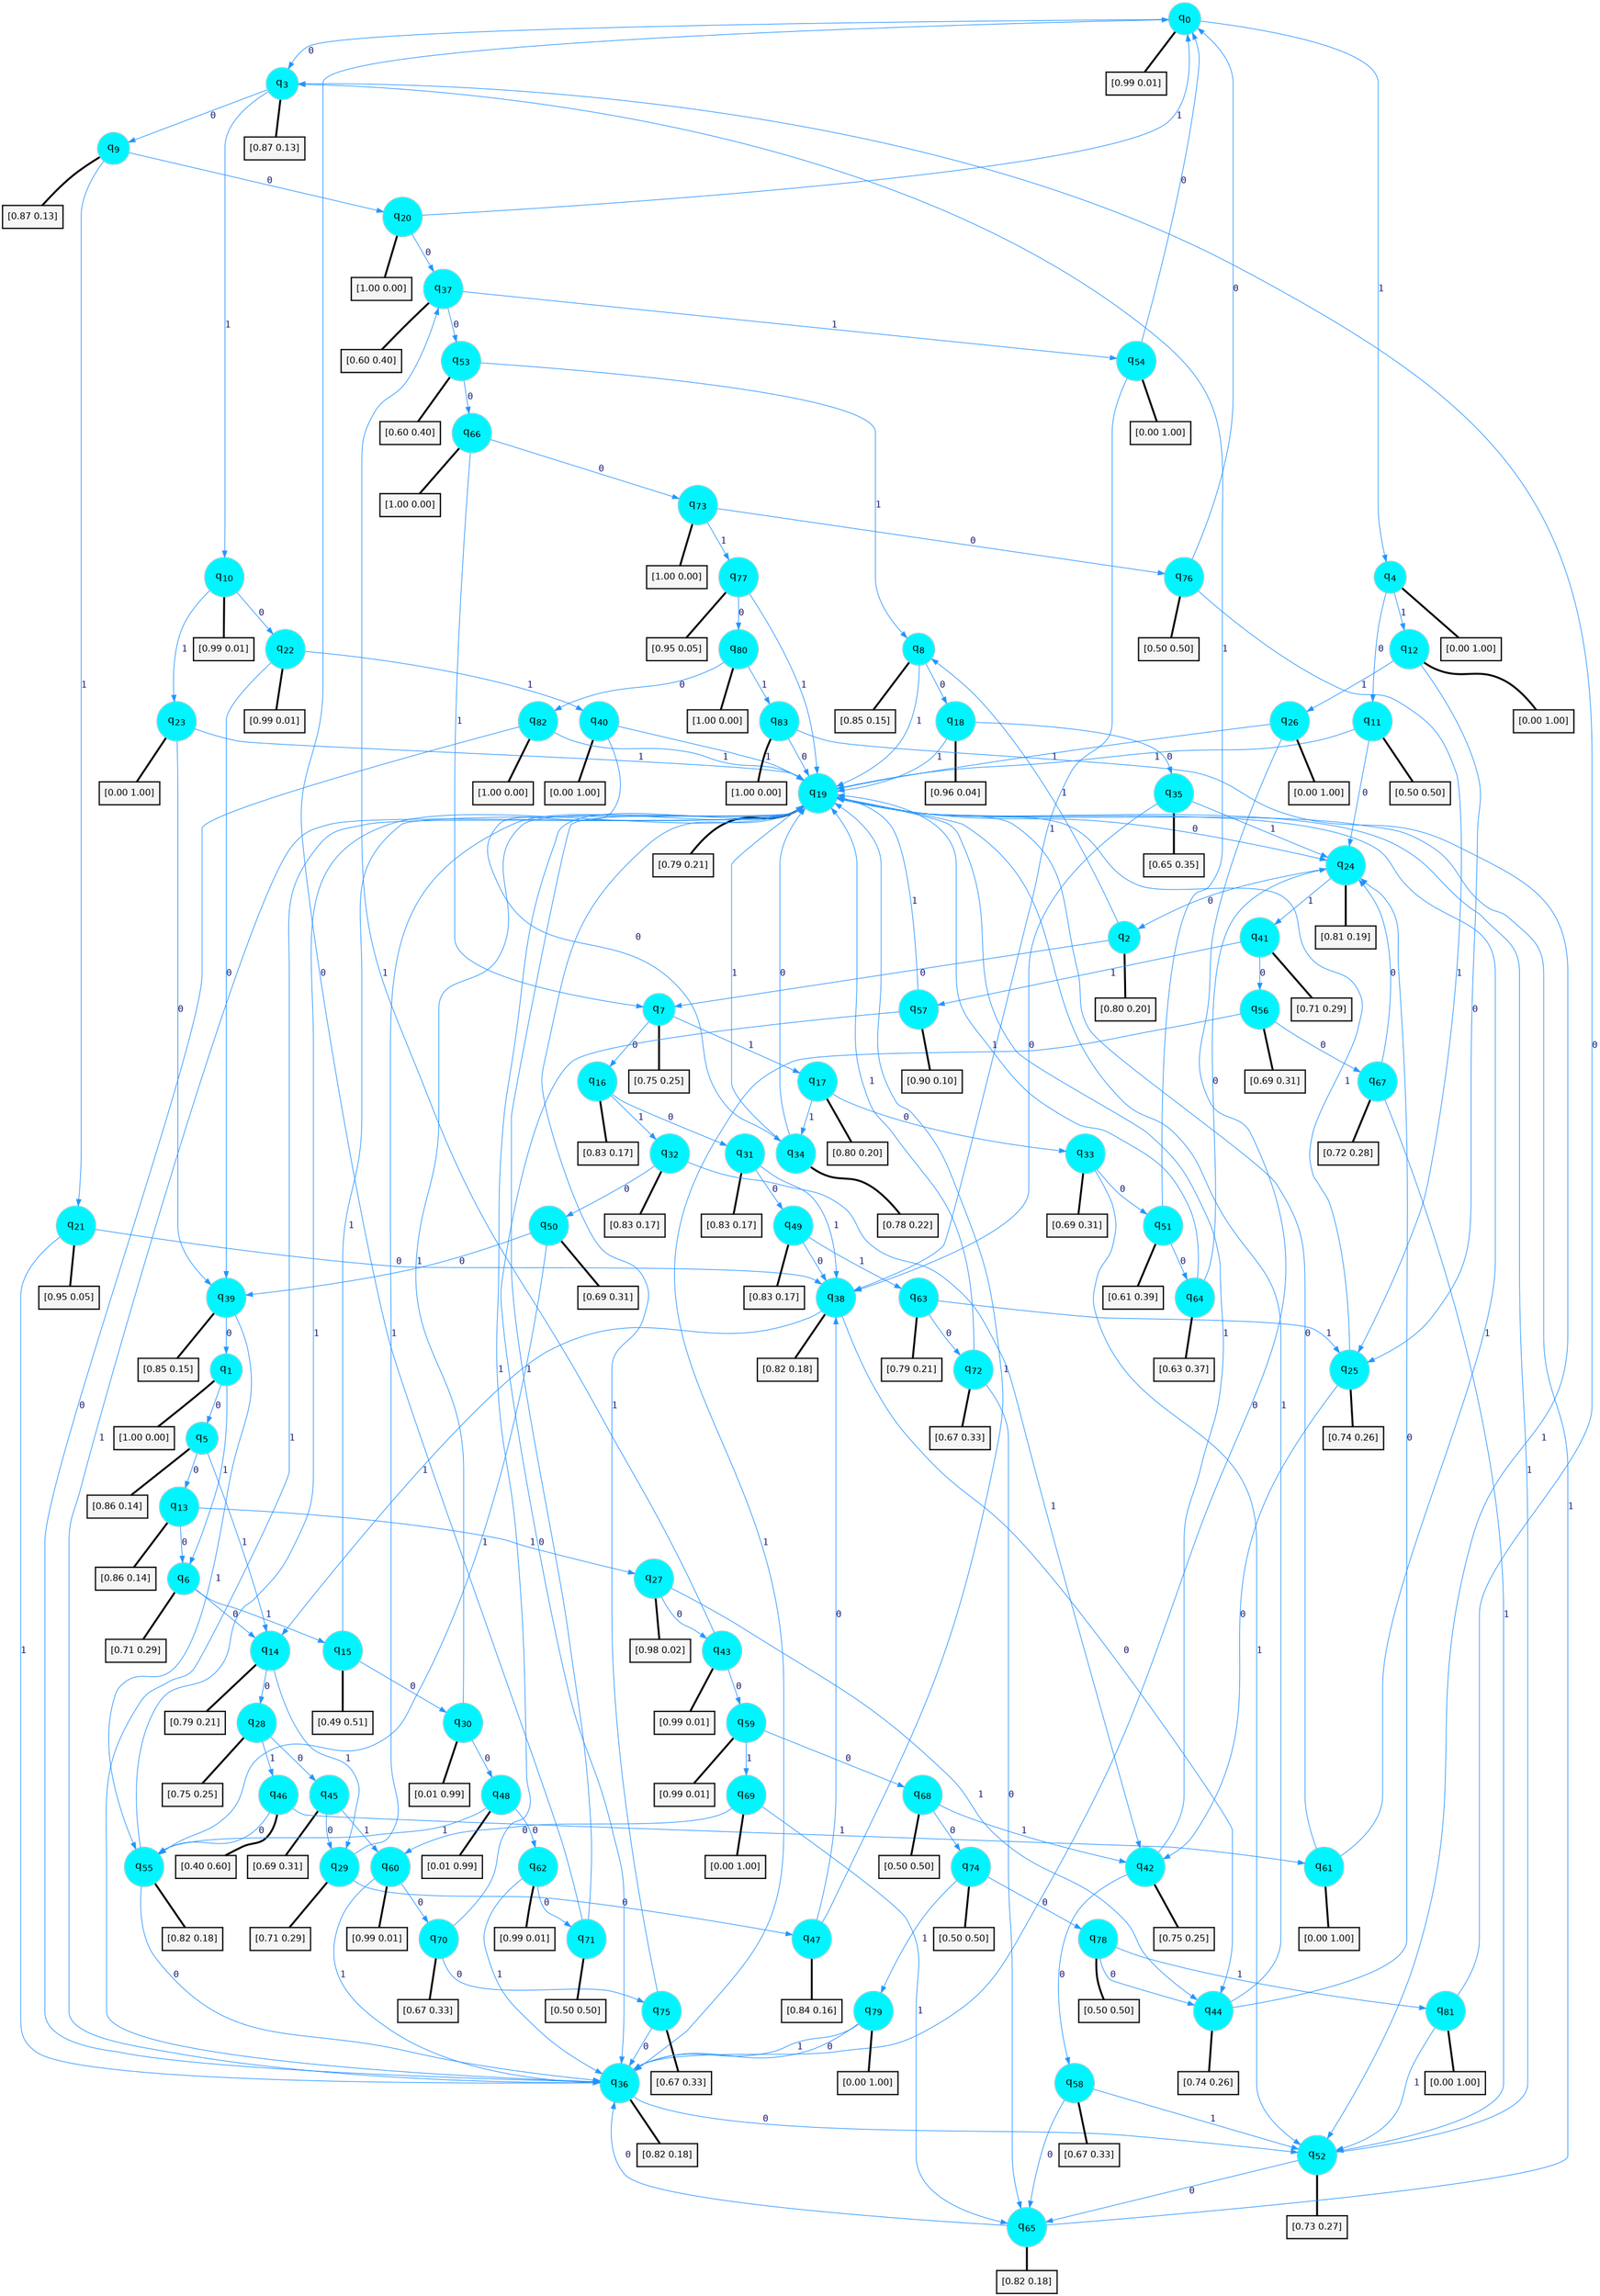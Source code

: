 digraph G {
graph [
bgcolor=transparent, dpi=300, rankdir=TD, size="40,25"];
node [
color=gray, fillcolor=turquoise1, fontcolor=black, fontname=Helvetica, fontsize=16, fontweight=bold, shape=circle, style=filled];
edge [
arrowsize=1, color=dodgerblue1, fontcolor=midnightblue, fontname=courier, fontweight=bold, penwidth=1, style=solid, weight=20];
0[label=<q<SUB>0</SUB>>];
1[label=<q<SUB>1</SUB>>];
2[label=<q<SUB>2</SUB>>];
3[label=<q<SUB>3</SUB>>];
4[label=<q<SUB>4</SUB>>];
5[label=<q<SUB>5</SUB>>];
6[label=<q<SUB>6</SUB>>];
7[label=<q<SUB>7</SUB>>];
8[label=<q<SUB>8</SUB>>];
9[label=<q<SUB>9</SUB>>];
10[label=<q<SUB>10</SUB>>];
11[label=<q<SUB>11</SUB>>];
12[label=<q<SUB>12</SUB>>];
13[label=<q<SUB>13</SUB>>];
14[label=<q<SUB>14</SUB>>];
15[label=<q<SUB>15</SUB>>];
16[label=<q<SUB>16</SUB>>];
17[label=<q<SUB>17</SUB>>];
18[label=<q<SUB>18</SUB>>];
19[label=<q<SUB>19</SUB>>];
20[label=<q<SUB>20</SUB>>];
21[label=<q<SUB>21</SUB>>];
22[label=<q<SUB>22</SUB>>];
23[label=<q<SUB>23</SUB>>];
24[label=<q<SUB>24</SUB>>];
25[label=<q<SUB>25</SUB>>];
26[label=<q<SUB>26</SUB>>];
27[label=<q<SUB>27</SUB>>];
28[label=<q<SUB>28</SUB>>];
29[label=<q<SUB>29</SUB>>];
30[label=<q<SUB>30</SUB>>];
31[label=<q<SUB>31</SUB>>];
32[label=<q<SUB>32</SUB>>];
33[label=<q<SUB>33</SUB>>];
34[label=<q<SUB>34</SUB>>];
35[label=<q<SUB>35</SUB>>];
36[label=<q<SUB>36</SUB>>];
37[label=<q<SUB>37</SUB>>];
38[label=<q<SUB>38</SUB>>];
39[label=<q<SUB>39</SUB>>];
40[label=<q<SUB>40</SUB>>];
41[label=<q<SUB>41</SUB>>];
42[label=<q<SUB>42</SUB>>];
43[label=<q<SUB>43</SUB>>];
44[label=<q<SUB>44</SUB>>];
45[label=<q<SUB>45</SUB>>];
46[label=<q<SUB>46</SUB>>];
47[label=<q<SUB>47</SUB>>];
48[label=<q<SUB>48</SUB>>];
49[label=<q<SUB>49</SUB>>];
50[label=<q<SUB>50</SUB>>];
51[label=<q<SUB>51</SUB>>];
52[label=<q<SUB>52</SUB>>];
53[label=<q<SUB>53</SUB>>];
54[label=<q<SUB>54</SUB>>];
55[label=<q<SUB>55</SUB>>];
56[label=<q<SUB>56</SUB>>];
57[label=<q<SUB>57</SUB>>];
58[label=<q<SUB>58</SUB>>];
59[label=<q<SUB>59</SUB>>];
60[label=<q<SUB>60</SUB>>];
61[label=<q<SUB>61</SUB>>];
62[label=<q<SUB>62</SUB>>];
63[label=<q<SUB>63</SUB>>];
64[label=<q<SUB>64</SUB>>];
65[label=<q<SUB>65</SUB>>];
66[label=<q<SUB>66</SUB>>];
67[label=<q<SUB>67</SUB>>];
68[label=<q<SUB>68</SUB>>];
69[label=<q<SUB>69</SUB>>];
70[label=<q<SUB>70</SUB>>];
71[label=<q<SUB>71</SUB>>];
72[label=<q<SUB>72</SUB>>];
73[label=<q<SUB>73</SUB>>];
74[label=<q<SUB>74</SUB>>];
75[label=<q<SUB>75</SUB>>];
76[label=<q<SUB>76</SUB>>];
77[label=<q<SUB>77</SUB>>];
78[label=<q<SUB>78</SUB>>];
79[label=<q<SUB>79</SUB>>];
80[label=<q<SUB>80</SUB>>];
81[label=<q<SUB>81</SUB>>];
82[label=<q<SUB>82</SUB>>];
83[label=<q<SUB>83</SUB>>];
84[label="[0.99 0.01]", shape=box,fontcolor=black, fontname=Helvetica, fontsize=14, penwidth=2, fillcolor=whitesmoke,color=black];
85[label="[1.00 0.00]", shape=box,fontcolor=black, fontname=Helvetica, fontsize=14, penwidth=2, fillcolor=whitesmoke,color=black];
86[label="[0.80 0.20]", shape=box,fontcolor=black, fontname=Helvetica, fontsize=14, penwidth=2, fillcolor=whitesmoke,color=black];
87[label="[0.87 0.13]", shape=box,fontcolor=black, fontname=Helvetica, fontsize=14, penwidth=2, fillcolor=whitesmoke,color=black];
88[label="[0.00 1.00]", shape=box,fontcolor=black, fontname=Helvetica, fontsize=14, penwidth=2, fillcolor=whitesmoke,color=black];
89[label="[0.86 0.14]", shape=box,fontcolor=black, fontname=Helvetica, fontsize=14, penwidth=2, fillcolor=whitesmoke,color=black];
90[label="[0.71 0.29]", shape=box,fontcolor=black, fontname=Helvetica, fontsize=14, penwidth=2, fillcolor=whitesmoke,color=black];
91[label="[0.75 0.25]", shape=box,fontcolor=black, fontname=Helvetica, fontsize=14, penwidth=2, fillcolor=whitesmoke,color=black];
92[label="[0.85 0.15]", shape=box,fontcolor=black, fontname=Helvetica, fontsize=14, penwidth=2, fillcolor=whitesmoke,color=black];
93[label="[0.87 0.13]", shape=box,fontcolor=black, fontname=Helvetica, fontsize=14, penwidth=2, fillcolor=whitesmoke,color=black];
94[label="[0.99 0.01]", shape=box,fontcolor=black, fontname=Helvetica, fontsize=14, penwidth=2, fillcolor=whitesmoke,color=black];
95[label="[0.50 0.50]", shape=box,fontcolor=black, fontname=Helvetica, fontsize=14, penwidth=2, fillcolor=whitesmoke,color=black];
96[label="[0.00 1.00]", shape=box,fontcolor=black, fontname=Helvetica, fontsize=14, penwidth=2, fillcolor=whitesmoke,color=black];
97[label="[0.86 0.14]", shape=box,fontcolor=black, fontname=Helvetica, fontsize=14, penwidth=2, fillcolor=whitesmoke,color=black];
98[label="[0.79 0.21]", shape=box,fontcolor=black, fontname=Helvetica, fontsize=14, penwidth=2, fillcolor=whitesmoke,color=black];
99[label="[0.49 0.51]", shape=box,fontcolor=black, fontname=Helvetica, fontsize=14, penwidth=2, fillcolor=whitesmoke,color=black];
100[label="[0.83 0.17]", shape=box,fontcolor=black, fontname=Helvetica, fontsize=14, penwidth=2, fillcolor=whitesmoke,color=black];
101[label="[0.80 0.20]", shape=box,fontcolor=black, fontname=Helvetica, fontsize=14, penwidth=2, fillcolor=whitesmoke,color=black];
102[label="[0.96 0.04]", shape=box,fontcolor=black, fontname=Helvetica, fontsize=14, penwidth=2, fillcolor=whitesmoke,color=black];
103[label="[0.79 0.21]", shape=box,fontcolor=black, fontname=Helvetica, fontsize=14, penwidth=2, fillcolor=whitesmoke,color=black];
104[label="[1.00 0.00]", shape=box,fontcolor=black, fontname=Helvetica, fontsize=14, penwidth=2, fillcolor=whitesmoke,color=black];
105[label="[0.95 0.05]", shape=box,fontcolor=black, fontname=Helvetica, fontsize=14, penwidth=2, fillcolor=whitesmoke,color=black];
106[label="[0.99 0.01]", shape=box,fontcolor=black, fontname=Helvetica, fontsize=14, penwidth=2, fillcolor=whitesmoke,color=black];
107[label="[0.00 1.00]", shape=box,fontcolor=black, fontname=Helvetica, fontsize=14, penwidth=2, fillcolor=whitesmoke,color=black];
108[label="[0.81 0.19]", shape=box,fontcolor=black, fontname=Helvetica, fontsize=14, penwidth=2, fillcolor=whitesmoke,color=black];
109[label="[0.74 0.26]", shape=box,fontcolor=black, fontname=Helvetica, fontsize=14, penwidth=2, fillcolor=whitesmoke,color=black];
110[label="[0.00 1.00]", shape=box,fontcolor=black, fontname=Helvetica, fontsize=14, penwidth=2, fillcolor=whitesmoke,color=black];
111[label="[0.98 0.02]", shape=box,fontcolor=black, fontname=Helvetica, fontsize=14, penwidth=2, fillcolor=whitesmoke,color=black];
112[label="[0.75 0.25]", shape=box,fontcolor=black, fontname=Helvetica, fontsize=14, penwidth=2, fillcolor=whitesmoke,color=black];
113[label="[0.71 0.29]", shape=box,fontcolor=black, fontname=Helvetica, fontsize=14, penwidth=2, fillcolor=whitesmoke,color=black];
114[label="[0.01 0.99]", shape=box,fontcolor=black, fontname=Helvetica, fontsize=14, penwidth=2, fillcolor=whitesmoke,color=black];
115[label="[0.83 0.17]", shape=box,fontcolor=black, fontname=Helvetica, fontsize=14, penwidth=2, fillcolor=whitesmoke,color=black];
116[label="[0.83 0.17]", shape=box,fontcolor=black, fontname=Helvetica, fontsize=14, penwidth=2, fillcolor=whitesmoke,color=black];
117[label="[0.69 0.31]", shape=box,fontcolor=black, fontname=Helvetica, fontsize=14, penwidth=2, fillcolor=whitesmoke,color=black];
118[label="[0.78 0.22]", shape=box,fontcolor=black, fontname=Helvetica, fontsize=14, penwidth=2, fillcolor=whitesmoke,color=black];
119[label="[0.65 0.35]", shape=box,fontcolor=black, fontname=Helvetica, fontsize=14, penwidth=2, fillcolor=whitesmoke,color=black];
120[label="[0.82 0.18]", shape=box,fontcolor=black, fontname=Helvetica, fontsize=14, penwidth=2, fillcolor=whitesmoke,color=black];
121[label="[0.60 0.40]", shape=box,fontcolor=black, fontname=Helvetica, fontsize=14, penwidth=2, fillcolor=whitesmoke,color=black];
122[label="[0.82 0.18]", shape=box,fontcolor=black, fontname=Helvetica, fontsize=14, penwidth=2, fillcolor=whitesmoke,color=black];
123[label="[0.85 0.15]", shape=box,fontcolor=black, fontname=Helvetica, fontsize=14, penwidth=2, fillcolor=whitesmoke,color=black];
124[label="[0.00 1.00]", shape=box,fontcolor=black, fontname=Helvetica, fontsize=14, penwidth=2, fillcolor=whitesmoke,color=black];
125[label="[0.71 0.29]", shape=box,fontcolor=black, fontname=Helvetica, fontsize=14, penwidth=2, fillcolor=whitesmoke,color=black];
126[label="[0.75 0.25]", shape=box,fontcolor=black, fontname=Helvetica, fontsize=14, penwidth=2, fillcolor=whitesmoke,color=black];
127[label="[0.99 0.01]", shape=box,fontcolor=black, fontname=Helvetica, fontsize=14, penwidth=2, fillcolor=whitesmoke,color=black];
128[label="[0.74 0.26]", shape=box,fontcolor=black, fontname=Helvetica, fontsize=14, penwidth=2, fillcolor=whitesmoke,color=black];
129[label="[0.69 0.31]", shape=box,fontcolor=black, fontname=Helvetica, fontsize=14, penwidth=2, fillcolor=whitesmoke,color=black];
130[label="[0.40 0.60]", shape=box,fontcolor=black, fontname=Helvetica, fontsize=14, penwidth=2, fillcolor=whitesmoke,color=black];
131[label="[0.84 0.16]", shape=box,fontcolor=black, fontname=Helvetica, fontsize=14, penwidth=2, fillcolor=whitesmoke,color=black];
132[label="[0.01 0.99]", shape=box,fontcolor=black, fontname=Helvetica, fontsize=14, penwidth=2, fillcolor=whitesmoke,color=black];
133[label="[0.83 0.17]", shape=box,fontcolor=black, fontname=Helvetica, fontsize=14, penwidth=2, fillcolor=whitesmoke,color=black];
134[label="[0.69 0.31]", shape=box,fontcolor=black, fontname=Helvetica, fontsize=14, penwidth=2, fillcolor=whitesmoke,color=black];
135[label="[0.61 0.39]", shape=box,fontcolor=black, fontname=Helvetica, fontsize=14, penwidth=2, fillcolor=whitesmoke,color=black];
136[label="[0.73 0.27]", shape=box,fontcolor=black, fontname=Helvetica, fontsize=14, penwidth=2, fillcolor=whitesmoke,color=black];
137[label="[0.60 0.40]", shape=box,fontcolor=black, fontname=Helvetica, fontsize=14, penwidth=2, fillcolor=whitesmoke,color=black];
138[label="[0.00 1.00]", shape=box,fontcolor=black, fontname=Helvetica, fontsize=14, penwidth=2, fillcolor=whitesmoke,color=black];
139[label="[0.82 0.18]", shape=box,fontcolor=black, fontname=Helvetica, fontsize=14, penwidth=2, fillcolor=whitesmoke,color=black];
140[label="[0.69 0.31]", shape=box,fontcolor=black, fontname=Helvetica, fontsize=14, penwidth=2, fillcolor=whitesmoke,color=black];
141[label="[0.90 0.10]", shape=box,fontcolor=black, fontname=Helvetica, fontsize=14, penwidth=2, fillcolor=whitesmoke,color=black];
142[label="[0.67 0.33]", shape=box,fontcolor=black, fontname=Helvetica, fontsize=14, penwidth=2, fillcolor=whitesmoke,color=black];
143[label="[0.99 0.01]", shape=box,fontcolor=black, fontname=Helvetica, fontsize=14, penwidth=2, fillcolor=whitesmoke,color=black];
144[label="[0.99 0.01]", shape=box,fontcolor=black, fontname=Helvetica, fontsize=14, penwidth=2, fillcolor=whitesmoke,color=black];
145[label="[0.00 1.00]", shape=box,fontcolor=black, fontname=Helvetica, fontsize=14, penwidth=2, fillcolor=whitesmoke,color=black];
146[label="[0.99 0.01]", shape=box,fontcolor=black, fontname=Helvetica, fontsize=14, penwidth=2, fillcolor=whitesmoke,color=black];
147[label="[0.79 0.21]", shape=box,fontcolor=black, fontname=Helvetica, fontsize=14, penwidth=2, fillcolor=whitesmoke,color=black];
148[label="[0.63 0.37]", shape=box,fontcolor=black, fontname=Helvetica, fontsize=14, penwidth=2, fillcolor=whitesmoke,color=black];
149[label="[0.82 0.18]", shape=box,fontcolor=black, fontname=Helvetica, fontsize=14, penwidth=2, fillcolor=whitesmoke,color=black];
150[label="[1.00 0.00]", shape=box,fontcolor=black, fontname=Helvetica, fontsize=14, penwidth=2, fillcolor=whitesmoke,color=black];
151[label="[0.72 0.28]", shape=box,fontcolor=black, fontname=Helvetica, fontsize=14, penwidth=2, fillcolor=whitesmoke,color=black];
152[label="[0.50 0.50]", shape=box,fontcolor=black, fontname=Helvetica, fontsize=14, penwidth=2, fillcolor=whitesmoke,color=black];
153[label="[0.00 1.00]", shape=box,fontcolor=black, fontname=Helvetica, fontsize=14, penwidth=2, fillcolor=whitesmoke,color=black];
154[label="[0.67 0.33]", shape=box,fontcolor=black, fontname=Helvetica, fontsize=14, penwidth=2, fillcolor=whitesmoke,color=black];
155[label="[0.50 0.50]", shape=box,fontcolor=black, fontname=Helvetica, fontsize=14, penwidth=2, fillcolor=whitesmoke,color=black];
156[label="[0.67 0.33]", shape=box,fontcolor=black, fontname=Helvetica, fontsize=14, penwidth=2, fillcolor=whitesmoke,color=black];
157[label="[1.00 0.00]", shape=box,fontcolor=black, fontname=Helvetica, fontsize=14, penwidth=2, fillcolor=whitesmoke,color=black];
158[label="[0.50 0.50]", shape=box,fontcolor=black, fontname=Helvetica, fontsize=14, penwidth=2, fillcolor=whitesmoke,color=black];
159[label="[0.67 0.33]", shape=box,fontcolor=black, fontname=Helvetica, fontsize=14, penwidth=2, fillcolor=whitesmoke,color=black];
160[label="[0.50 0.50]", shape=box,fontcolor=black, fontname=Helvetica, fontsize=14, penwidth=2, fillcolor=whitesmoke,color=black];
161[label="[0.95 0.05]", shape=box,fontcolor=black, fontname=Helvetica, fontsize=14, penwidth=2, fillcolor=whitesmoke,color=black];
162[label="[0.50 0.50]", shape=box,fontcolor=black, fontname=Helvetica, fontsize=14, penwidth=2, fillcolor=whitesmoke,color=black];
163[label="[0.00 1.00]", shape=box,fontcolor=black, fontname=Helvetica, fontsize=14, penwidth=2, fillcolor=whitesmoke,color=black];
164[label="[1.00 0.00]", shape=box,fontcolor=black, fontname=Helvetica, fontsize=14, penwidth=2, fillcolor=whitesmoke,color=black];
165[label="[0.00 1.00]", shape=box,fontcolor=black, fontname=Helvetica, fontsize=14, penwidth=2, fillcolor=whitesmoke,color=black];
166[label="[1.00 0.00]", shape=box,fontcolor=black, fontname=Helvetica, fontsize=14, penwidth=2, fillcolor=whitesmoke,color=black];
167[label="[1.00 0.00]", shape=box,fontcolor=black, fontname=Helvetica, fontsize=14, penwidth=2, fillcolor=whitesmoke,color=black];
0->3 [label=0];
0->4 [label=1];
0->84 [arrowhead=none, penwidth=3,color=black];
1->5 [label=0];
1->6 [label=1];
1->85 [arrowhead=none, penwidth=3,color=black];
2->7 [label=0];
2->8 [label=1];
2->86 [arrowhead=none, penwidth=3,color=black];
3->9 [label=0];
3->10 [label=1];
3->87 [arrowhead=none, penwidth=3,color=black];
4->11 [label=0];
4->12 [label=1];
4->88 [arrowhead=none, penwidth=3,color=black];
5->13 [label=0];
5->14 [label=1];
5->89 [arrowhead=none, penwidth=3,color=black];
6->14 [label=0];
6->15 [label=1];
6->90 [arrowhead=none, penwidth=3,color=black];
7->16 [label=0];
7->17 [label=1];
7->91 [arrowhead=none, penwidth=3,color=black];
8->18 [label=0];
8->19 [label=1];
8->92 [arrowhead=none, penwidth=3,color=black];
9->20 [label=0];
9->21 [label=1];
9->93 [arrowhead=none, penwidth=3,color=black];
10->22 [label=0];
10->23 [label=1];
10->94 [arrowhead=none, penwidth=3,color=black];
11->24 [label=0];
11->19 [label=1];
11->95 [arrowhead=none, penwidth=3,color=black];
12->25 [label=0];
12->26 [label=1];
12->96 [arrowhead=none, penwidth=3,color=black];
13->6 [label=0];
13->27 [label=1];
13->97 [arrowhead=none, penwidth=3,color=black];
14->28 [label=0];
14->29 [label=1];
14->98 [arrowhead=none, penwidth=3,color=black];
15->30 [label=0];
15->19 [label=1];
15->99 [arrowhead=none, penwidth=3,color=black];
16->31 [label=0];
16->32 [label=1];
16->100 [arrowhead=none, penwidth=3,color=black];
17->33 [label=0];
17->34 [label=1];
17->101 [arrowhead=none, penwidth=3,color=black];
18->35 [label=0];
18->19 [label=1];
18->102 [arrowhead=none, penwidth=3,color=black];
19->24 [label=0];
19->36 [label=1];
19->103 [arrowhead=none, penwidth=3,color=black];
20->37 [label=0];
20->0 [label=1];
20->104 [arrowhead=none, penwidth=3,color=black];
21->38 [label=0];
21->36 [label=1];
21->105 [arrowhead=none, penwidth=3,color=black];
22->39 [label=0];
22->40 [label=1];
22->106 [arrowhead=none, penwidth=3,color=black];
23->39 [label=0];
23->19 [label=1];
23->107 [arrowhead=none, penwidth=3,color=black];
24->2 [label=0];
24->41 [label=1];
24->108 [arrowhead=none, penwidth=3,color=black];
25->42 [label=0];
25->19 [label=1];
25->109 [arrowhead=none, penwidth=3,color=black];
26->36 [label=0];
26->19 [label=1];
26->110 [arrowhead=none, penwidth=3,color=black];
27->43 [label=0];
27->44 [label=1];
27->111 [arrowhead=none, penwidth=3,color=black];
28->45 [label=0];
28->46 [label=1];
28->112 [arrowhead=none, penwidth=3,color=black];
29->47 [label=0];
29->19 [label=1];
29->113 [arrowhead=none, penwidth=3,color=black];
30->48 [label=0];
30->19 [label=1];
30->114 [arrowhead=none, penwidth=3,color=black];
31->49 [label=0];
31->38 [label=1];
31->115 [arrowhead=none, penwidth=3,color=black];
32->50 [label=0];
32->42 [label=1];
32->116 [arrowhead=none, penwidth=3,color=black];
33->51 [label=0];
33->52 [label=1];
33->117 [arrowhead=none, penwidth=3,color=black];
34->19 [label=0];
34->19 [label=1];
34->118 [arrowhead=none, penwidth=3,color=black];
35->38 [label=0];
35->24 [label=1];
35->119 [arrowhead=none, penwidth=3,color=black];
36->52 [label=0];
36->19 [label=1];
36->120 [arrowhead=none, penwidth=3,color=black];
37->53 [label=0];
37->54 [label=1];
37->121 [arrowhead=none, penwidth=3,color=black];
38->44 [label=0];
38->14 [label=1];
38->122 [arrowhead=none, penwidth=3,color=black];
39->1 [label=0];
39->55 [label=1];
39->123 [arrowhead=none, penwidth=3,color=black];
40->34 [label=0];
40->19 [label=1];
40->124 [arrowhead=none, penwidth=3,color=black];
41->56 [label=0];
41->57 [label=1];
41->125 [arrowhead=none, penwidth=3,color=black];
42->58 [label=0];
42->19 [label=1];
42->126 [arrowhead=none, penwidth=3,color=black];
43->59 [label=0];
43->37 [label=1];
43->127 [arrowhead=none, penwidth=3,color=black];
44->24 [label=0];
44->19 [label=1];
44->128 [arrowhead=none, penwidth=3,color=black];
45->29 [label=0];
45->60 [label=1];
45->129 [arrowhead=none, penwidth=3,color=black];
46->55 [label=0];
46->61 [label=1];
46->130 [arrowhead=none, penwidth=3,color=black];
47->38 [label=0];
47->19 [label=1];
47->131 [arrowhead=none, penwidth=3,color=black];
48->62 [label=0];
48->55 [label=1];
48->132 [arrowhead=none, penwidth=3,color=black];
49->38 [label=0];
49->63 [label=1];
49->133 [arrowhead=none, penwidth=3,color=black];
50->39 [label=0];
50->55 [label=1];
50->134 [arrowhead=none, penwidth=3,color=black];
51->64 [label=0];
51->3 [label=1];
51->135 [arrowhead=none, penwidth=3,color=black];
52->65 [label=0];
52->19 [label=1];
52->136 [arrowhead=none, penwidth=3,color=black];
53->66 [label=0];
53->8 [label=1];
53->137 [arrowhead=none, penwidth=3,color=black];
54->0 [label=0];
54->38 [label=1];
54->138 [arrowhead=none, penwidth=3,color=black];
55->36 [label=0];
55->19 [label=1];
55->139 [arrowhead=none, penwidth=3,color=black];
56->67 [label=0];
56->36 [label=1];
56->140 [arrowhead=none, penwidth=3,color=black];
57->36 [label=0];
57->19 [label=1];
57->141 [arrowhead=none, penwidth=3,color=black];
58->65 [label=0];
58->52 [label=1];
58->142 [arrowhead=none, penwidth=3,color=black];
59->68 [label=0];
59->69 [label=1];
59->143 [arrowhead=none, penwidth=3,color=black];
60->70 [label=0];
60->36 [label=1];
60->144 [arrowhead=none, penwidth=3,color=black];
61->19 [label=0];
61->19 [label=1];
61->145 [arrowhead=none, penwidth=3,color=black];
62->71 [label=0];
62->36 [label=1];
62->146 [arrowhead=none, penwidth=3,color=black];
63->72 [label=0];
63->25 [label=1];
63->147 [arrowhead=none, penwidth=3,color=black];
64->24 [label=0];
64->19 [label=1];
64->148 [arrowhead=none, penwidth=3,color=black];
65->36 [label=0];
65->19 [label=1];
65->149 [arrowhead=none, penwidth=3,color=black];
66->73 [label=0];
66->7 [label=1];
66->150 [arrowhead=none, penwidth=3,color=black];
67->24 [label=0];
67->52 [label=1];
67->151 [arrowhead=none, penwidth=3,color=black];
68->74 [label=0];
68->42 [label=1];
68->152 [arrowhead=none, penwidth=3,color=black];
69->60 [label=0];
69->65 [label=1];
69->153 [arrowhead=none, penwidth=3,color=black];
70->75 [label=0];
70->19 [label=1];
70->154 [arrowhead=none, penwidth=3,color=black];
71->0 [label=0];
71->19 [label=1];
71->155 [arrowhead=none, penwidth=3,color=black];
72->65 [label=0];
72->19 [label=1];
72->156 [arrowhead=none, penwidth=3,color=black];
73->76 [label=0];
73->77 [label=1];
73->157 [arrowhead=none, penwidth=3,color=black];
74->78 [label=0];
74->79 [label=1];
74->158 [arrowhead=none, penwidth=3,color=black];
75->36 [label=0];
75->19 [label=1];
75->159 [arrowhead=none, penwidth=3,color=black];
76->0 [label=0];
76->25 [label=1];
76->160 [arrowhead=none, penwidth=3,color=black];
77->80 [label=0];
77->19 [label=1];
77->161 [arrowhead=none, penwidth=3,color=black];
78->44 [label=0];
78->81 [label=1];
78->162 [arrowhead=none, penwidth=3,color=black];
79->36 [label=0];
79->36 [label=1];
79->163 [arrowhead=none, penwidth=3,color=black];
80->82 [label=0];
80->83 [label=1];
80->164 [arrowhead=none, penwidth=3,color=black];
81->3 [label=0];
81->52 [label=1];
81->165 [arrowhead=none, penwidth=3,color=black];
82->36 [label=0];
82->19 [label=1];
82->166 [arrowhead=none, penwidth=3,color=black];
83->19 [label=0];
83->52 [label=1];
83->167 [arrowhead=none, penwidth=3,color=black];
}
